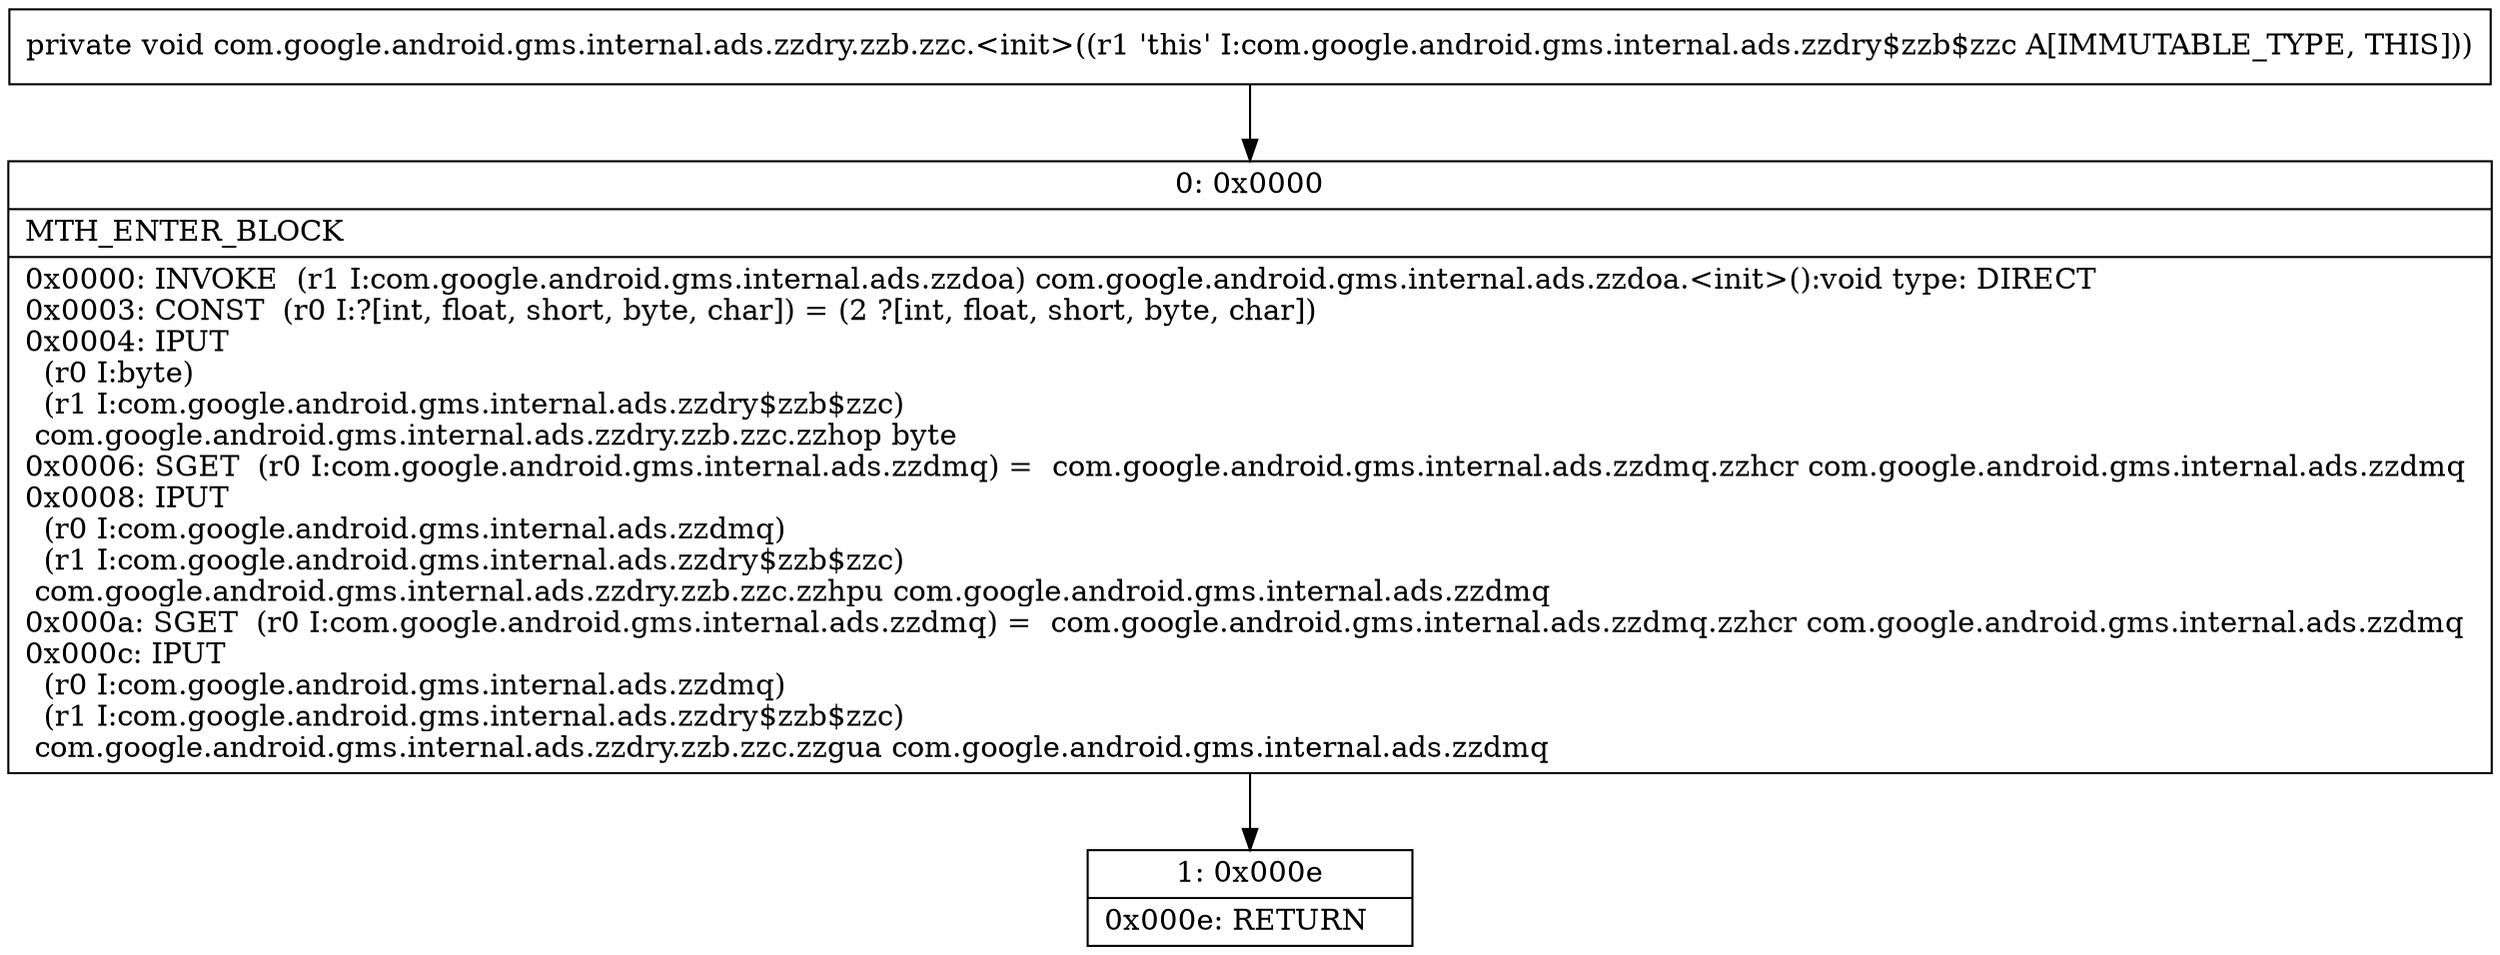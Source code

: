 digraph "CFG forcom.google.android.gms.internal.ads.zzdry.zzb.zzc.\<init\>()V" {
Node_0 [shape=record,label="{0\:\ 0x0000|MTH_ENTER_BLOCK\l|0x0000: INVOKE  (r1 I:com.google.android.gms.internal.ads.zzdoa) com.google.android.gms.internal.ads.zzdoa.\<init\>():void type: DIRECT \l0x0003: CONST  (r0 I:?[int, float, short, byte, char]) = (2 ?[int, float, short, byte, char]) \l0x0004: IPUT  \l  (r0 I:byte)\l  (r1 I:com.google.android.gms.internal.ads.zzdry$zzb$zzc)\l com.google.android.gms.internal.ads.zzdry.zzb.zzc.zzhop byte \l0x0006: SGET  (r0 I:com.google.android.gms.internal.ads.zzdmq) =  com.google.android.gms.internal.ads.zzdmq.zzhcr com.google.android.gms.internal.ads.zzdmq \l0x0008: IPUT  \l  (r0 I:com.google.android.gms.internal.ads.zzdmq)\l  (r1 I:com.google.android.gms.internal.ads.zzdry$zzb$zzc)\l com.google.android.gms.internal.ads.zzdry.zzb.zzc.zzhpu com.google.android.gms.internal.ads.zzdmq \l0x000a: SGET  (r0 I:com.google.android.gms.internal.ads.zzdmq) =  com.google.android.gms.internal.ads.zzdmq.zzhcr com.google.android.gms.internal.ads.zzdmq \l0x000c: IPUT  \l  (r0 I:com.google.android.gms.internal.ads.zzdmq)\l  (r1 I:com.google.android.gms.internal.ads.zzdry$zzb$zzc)\l com.google.android.gms.internal.ads.zzdry.zzb.zzc.zzgua com.google.android.gms.internal.ads.zzdmq \l}"];
Node_1 [shape=record,label="{1\:\ 0x000e|0x000e: RETURN   \l}"];
MethodNode[shape=record,label="{private void com.google.android.gms.internal.ads.zzdry.zzb.zzc.\<init\>((r1 'this' I:com.google.android.gms.internal.ads.zzdry$zzb$zzc A[IMMUTABLE_TYPE, THIS])) }"];
MethodNode -> Node_0;
Node_0 -> Node_1;
}

